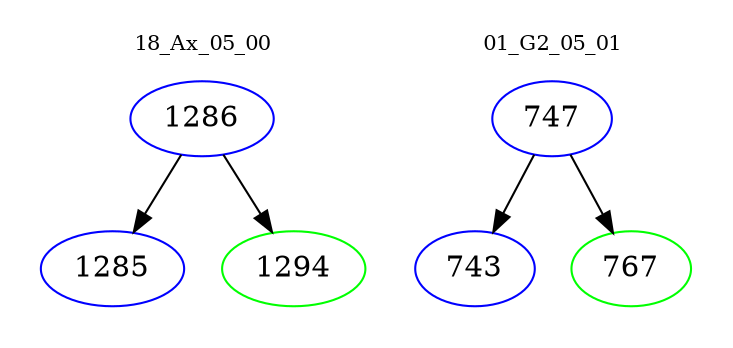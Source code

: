 digraph{
subgraph cluster_0 {
color = white
label = "18_Ax_05_00";
fontsize=10;
T0_1286 [label="1286", color="blue"]
T0_1286 -> T0_1285 [color="black"]
T0_1285 [label="1285", color="blue"]
T0_1286 -> T0_1294 [color="black"]
T0_1294 [label="1294", color="green"]
}
subgraph cluster_1 {
color = white
label = "01_G2_05_01";
fontsize=10;
T1_747 [label="747", color="blue"]
T1_747 -> T1_743 [color="black"]
T1_743 [label="743", color="blue"]
T1_747 -> T1_767 [color="black"]
T1_767 [label="767", color="green"]
}
}
